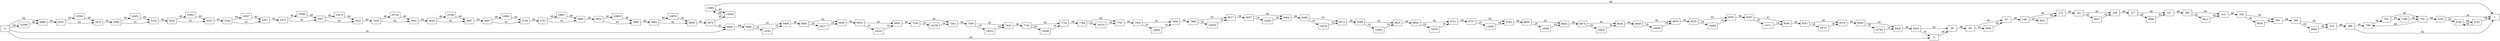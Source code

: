 digraph {
	graph [rankdir=LR]
	node [shape=rectangle]
	2 -> 28 [label=46]
	28 -> 64 [label=88]
	64 -> 91 [label=46]
	64 -> 9505 [label=42]
	91 -> 148 [label=88]
	148 -> 175 [label=46]
	148 -> 9531 [label=42]
	175 -> 181 [label=88]
	181 -> 208 [label=46]
	181 -> 9557 [label=42]
	208 -> 217 [label=88]
	217 -> 247 [label=46]
	217 -> 9586 [label=42]
	247 -> 283 [label=88]
	283 -> 310 [label=46]
	283 -> 9612 [label=42]
	310 -> 328 [label=88]
	328 -> 355 [label=46]
	328 -> 9638 [label=42]
	355 -> 385 [label=88]
	385 -> 412 [label=46]
	385 -> 9664 [label=42]
	412 -> 486 [label=88]
	486 -> 1 [label=42]
	486 -> 786 [label=46]
	786 -> 792 [label=92]
	792 -> 795 [label=46]
	792 -> 1399 [label=46]
	795 -> 786 [label=46]
	795 -> 2163 [label=46]
	1399 -> 795 [label=46]
	2163 -> 1 [label=16]
	2163 -> 4728 [label=30]
	4728 -> 4732 [label=60]
	4732 -> 4728 [label=30]
	4732 -> 1 [label=30]
	4998 -> 5025 [label=82]
	5025 -> 5070 [label=42]
	5025 -> 10392 [label=40]
	5070 -> 5094 [label=82]
	5094 -> 5154 [label=42]
	5094 -> 10451 [label=40]
	5154 -> 5202 [label=82]
	5202 -> 5253 [label=42]
	5202 -> 10501 [label=40]
	5253 -> 5340 [label=82]
	5340 -> 5367 [label=42]
	5340 -> 10527 [label=40]
	5367 -> 5373 [label=82]
	5373 -> 5427 [label=42]
	5373 -> 10580 [label=40]
	5427 -> 5520 [label=42]
	5427 -> 10672 [label=40]
	5520 -> 5529 [label=82]
	5529 -> 5592 [label=42]
	5529 -> 10734 [label=40]
	5592 -> 5640 [label=82]
	5640 -> 5667 [label=42]
	5640 -> 10760 [label=40]
	5667 -> 5697 [label=82]
	5697 -> 5739 [label=42]
	5697 -> 10801 [label=40]
	5739 -> 5781 [label=82]
	5781 -> 5808 [label=42]
	5781 -> 10827 [label=40]
	5808 -> 5853 [label=82]
	5853 -> 5880 [label=42]
	5853 -> 10853 [label=40]
	5880 -> 5882 [label=82]
	5882 -> 5909 [label=42]
	5882 -> 10879 [label=40]
	5909 -> 5976 [label=82]
	5976 -> 6649 [label=42]
	5976 -> 13456 [label=40]
	6649 -> 6668 [label=58]
	6668 -> 6695 [label=42]
	6668 -> 14191 [label=16]
	6695 -> 6803 [label=58]
	6803 -> 6830 [label=42]
	6803 -> 14217 [label=16]
	6830 -> 6923 [label=58]
	6923 -> 6950 [label=42]
	6923 -> 14243 [label=16]
	6950 -> 7226 [label=58]
	7226 -> 7262 [label=42]
	7226 -> 14278 [label=16]
	7262 -> 7590 [label=58]
	7590 -> 7635 [label=42]
	7590 -> 14322 [label=16]
	7635 -> 7725 [label=58]
	7725 -> 7752 [label=42]
	7725 -> 14348 [label=16]
	7752 -> 7764 [label=58]
	7764 -> 7791 [label=42]
	7764 -> 14374 [label=16]
	7791 -> 7923 [label=58]
	7923 -> 7950 [label=42]
	7923 -> 14400 [label=16]
	7950 -> 7990 [label=58]
	7990 -> 8017 [label=42]
	7990 -> 14426 [label=16]
	8017 -> 8037 [label=58]
	8037 -> 8064 [label=42]
	8037 -> 14452 [label=16]
	8064 -> 8286 [label=58]
	8286 -> 8313 [label=42]
	8286 -> 14478 [label=16]
	8313 -> 8598 [label=58]
	8598 -> 8625 [label=42]
	8598 -> 14504 [label=16]
	8625 -> 8694 [label=58]
	8694 -> 8721 [label=42]
	8694 -> 14530 [label=16]
	8721 -> 8737 [label=58]
	8737 -> 8764 [label=42]
	8737 -> 14556 [label=16]
	8764 -> 8805 [label=58]
	8805 -> 8832 [label=42]
	8805 -> 14582 [label=16]
	8832 -> 8874 [label=58]
	8874 -> 8926 [label=42]
	8874 -> 14633 [label=16]
	8926 -> 8949 [label=58]
	8949 -> 8976 [label=42]
	8949 -> 14659 [label=16]
	8976 -> 9225 [label=58]
	9225 -> 9252 [label=42]
	9225 -> 14685 [label=16]
	9252 -> 9267 [label=58]
	9267 -> 9294 [label=42]
	9267 -> 14711 [label=16]
	9294 -> 9351 [label=58]
	9351 -> 9378 [label=42]
	9351 -> 14737 [label=16]
	9378 -> 9402 [label=58]
	9402 -> 9429 [label=42]
	9402 -> 14763 [label=16]
	9429 -> 9453 [label=58]
	9453 -> 2 [label=16]
	9453 -> 28 [label=42]
	9505 -> 91 [label=42]
	9531 -> 175 [label=42]
	9557 -> 208 [label=42]
	9586 -> 247 [label=42]
	9612 -> 310 [label=42]
	9638 -> 355 [label=42]
	9664 -> 412 [label=42]
	10348 -> 4998 [label=40]
	10392 -> 5070 [label=40]
	10451 -> 5154 [label=40]
	10501 -> 5253 [label=40]
	10527 -> 5367 [label=40]
	10580 -> 5427 [label=40]
	10672 -> 5520 [label=40]
	10734 -> 5592 [label=40]
	10760 -> 5667 [label=40]
	10801 -> 5739 [label=40]
	10827 -> 5808 [label=40]
	10853 -> 5880 [label=40]
	10879 -> 5909 [label=40]
	13456 -> 13481 [label=80]
	13481 -> 13456 [label=40]
	13481 -> 1 [label=40]
	14191 -> 6695 [label=16]
	14217 -> 6830 [label=16]
	14243 -> 6950 [label=16]
	14278 -> 7262 [label=16]
	14322 -> 7635 [label=16]
	14348 -> 7752 [label=16]
	14374 -> 7791 [label=16]
	14400 -> 7950 [label=16]
	14426 -> 8017 [label=16]
	14452 -> 8064 [label=16]
	14478 -> 8313 [label=16]
	14504 -> 8625 [label=16]
	14530 -> 8721 [label=16]
	14556 -> 8764 [label=16]
	14582 -> 8832 [label=16]
	14633 -> 8926 [label=16]
	14659 -> 8976 [label=16]
	14685 -> 9252 [label=16]
	14711 -> 9294 [label=16]
	14737 -> 9378 [label=16]
	14763 -> 9429 [label=16]
	0 -> 2 [label=30]
	0 -> 6649 [label=16]
	0 -> 4998 [label=42]
	0 -> 10348 [label=40]
}
